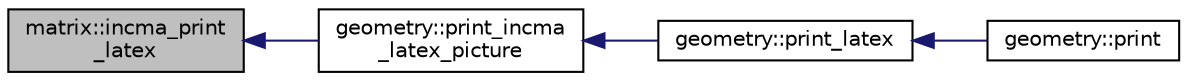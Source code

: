 digraph "matrix::incma_print_latex"
{
  edge [fontname="Helvetica",fontsize="10",labelfontname="Helvetica",labelfontsize="10"];
  node [fontname="Helvetica",fontsize="10",shape=record];
  rankdir="LR";
  Node799 [label="matrix::incma_print\l_latex",height=0.2,width=0.4,color="black", fillcolor="grey75", style="filled", fontcolor="black"];
  Node799 -> Node800 [dir="back",color="midnightblue",fontsize="10",style="solid",fontname="Helvetica"];
  Node800 [label="geometry::print_incma\l_latex_picture",height=0.2,width=0.4,color="black", fillcolor="white", style="filled",URL="$da/d44/classgeometry.html#ae0d174439d57d9bc0b0dd7ffe210b148"];
  Node800 -> Node801 [dir="back",color="midnightblue",fontsize="10",style="solid",fontname="Helvetica"];
  Node801 [label="geometry::print_latex",height=0.2,width=0.4,color="black", fillcolor="white", style="filled",URL="$da/d44/classgeometry.html#a1d45497d61d4dc8f7325156158b7e661"];
  Node801 -> Node802 [dir="back",color="midnightblue",fontsize="10",style="solid",fontname="Helvetica"];
  Node802 [label="geometry::print",height=0.2,width=0.4,color="black", fillcolor="white", style="filled",URL="$da/d44/classgeometry.html#af92f963887d22dd3437f585df929208d"];
}
